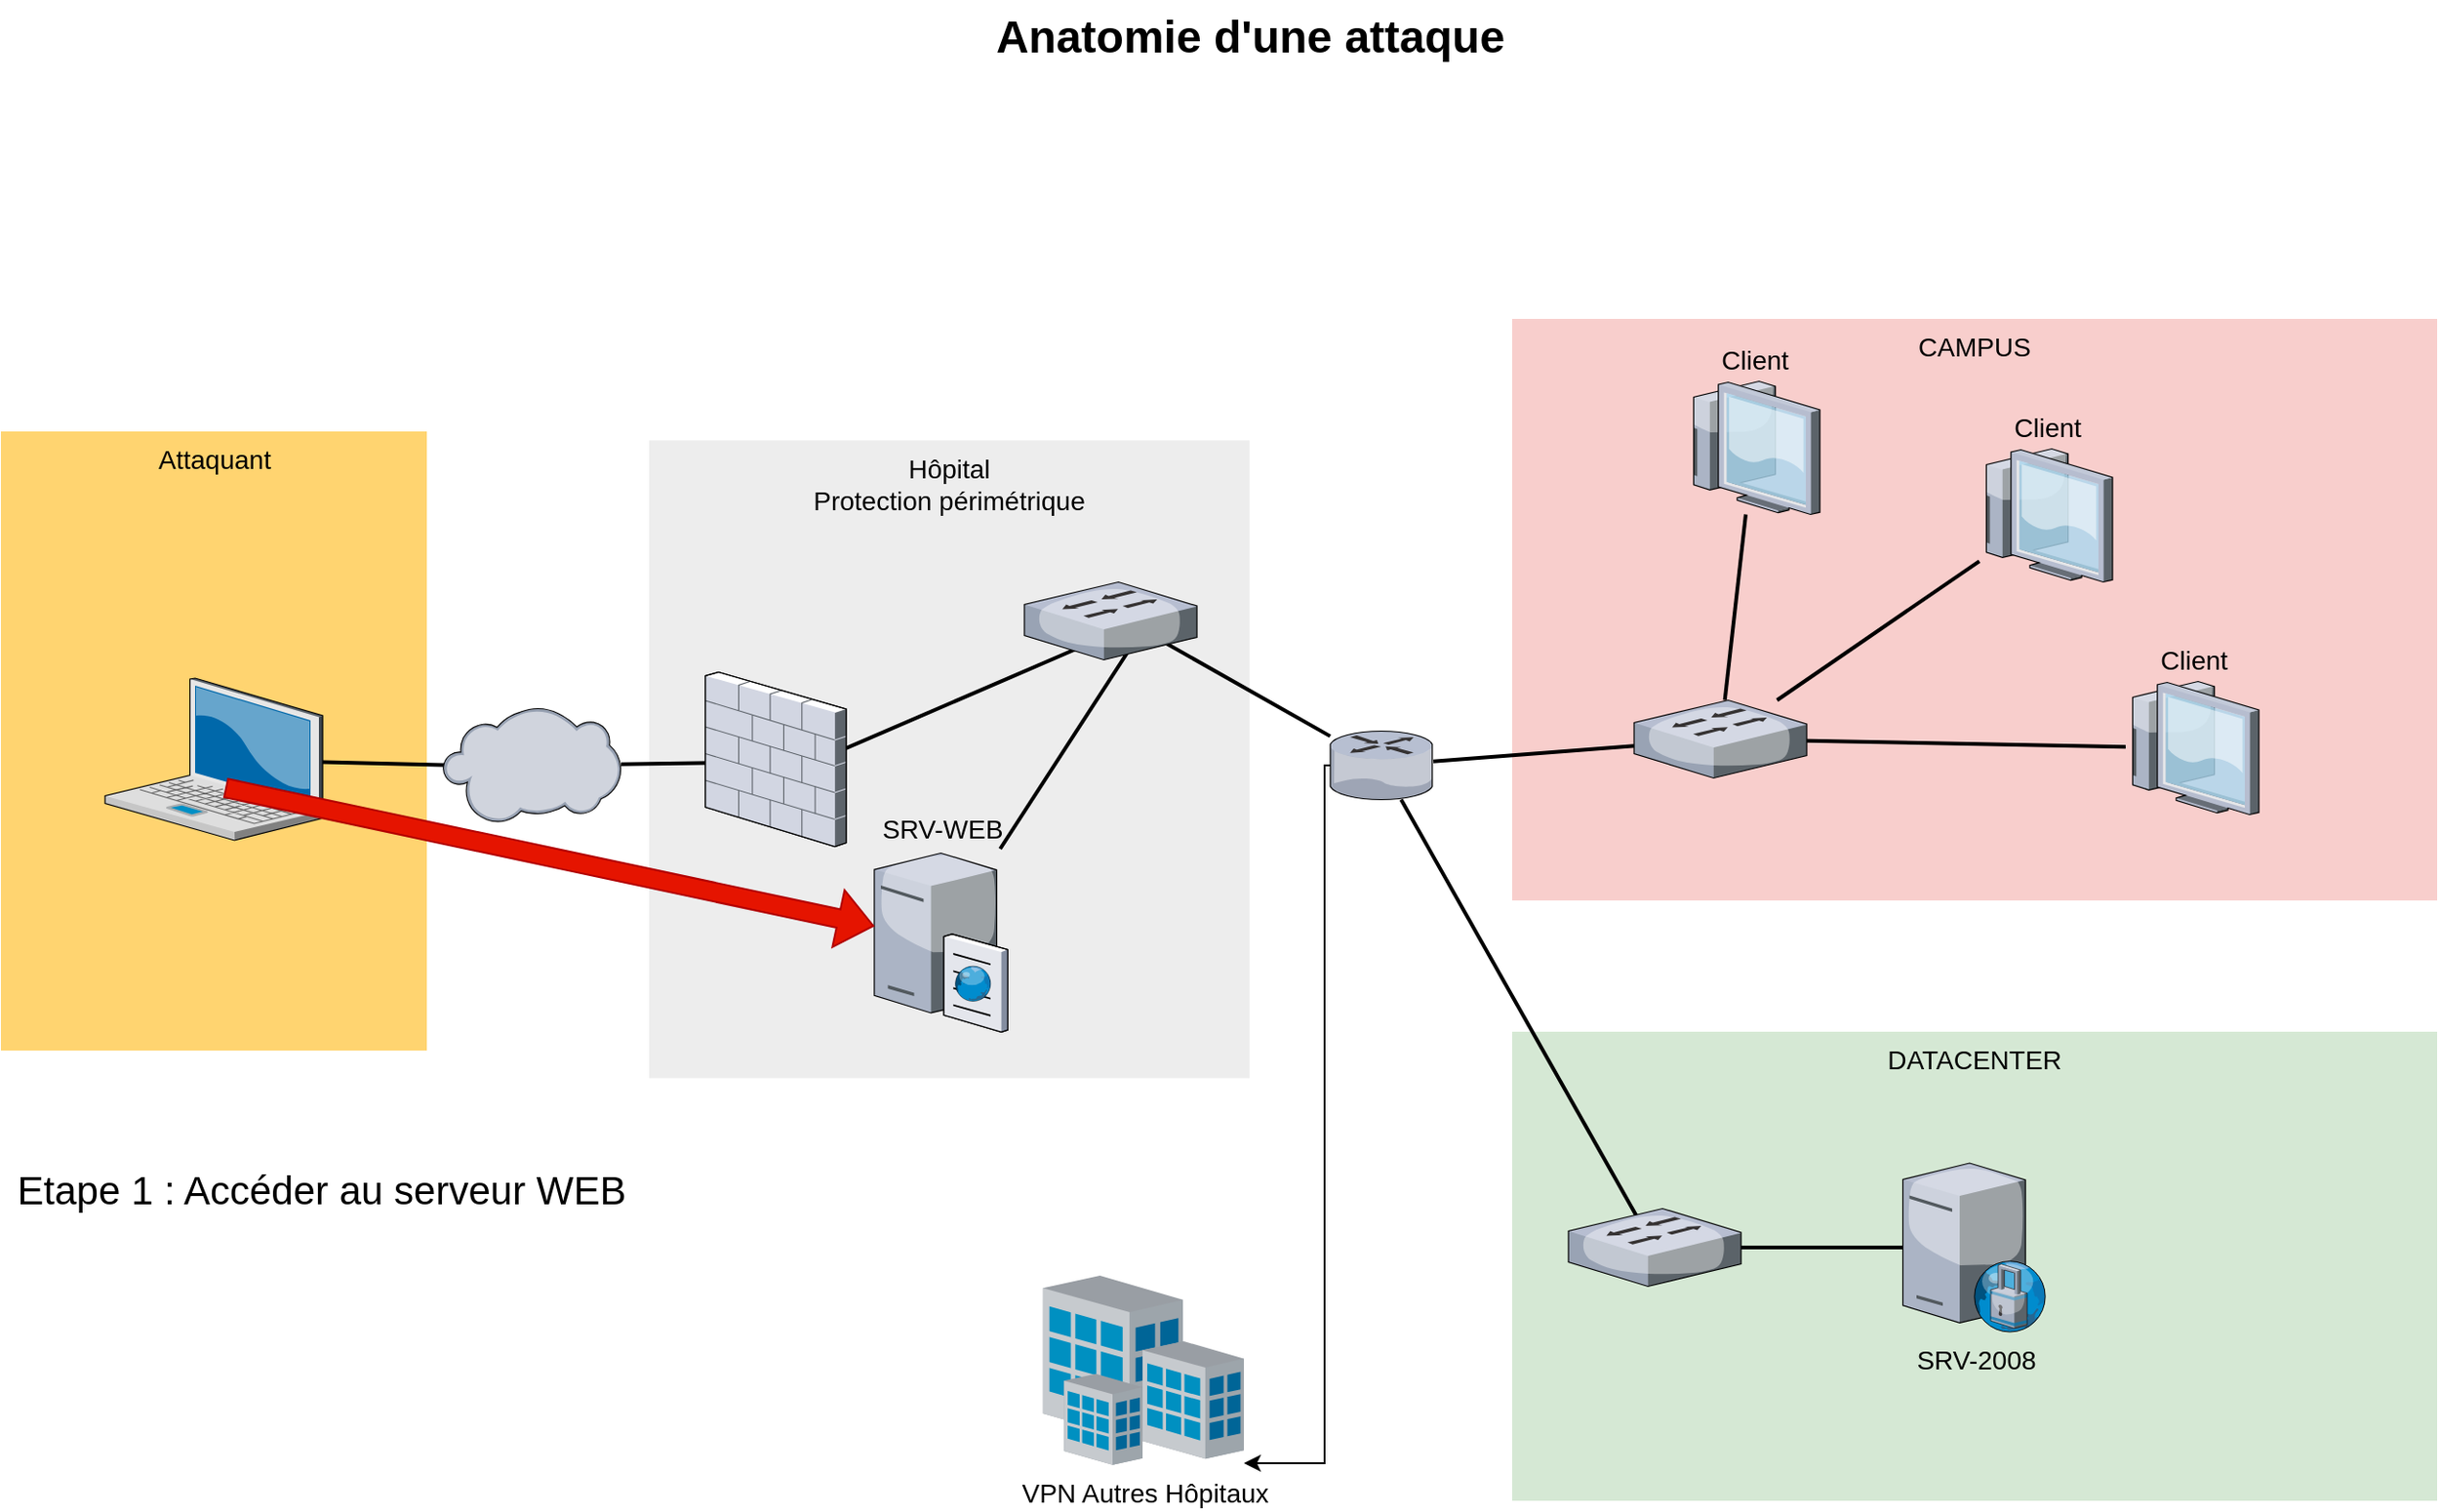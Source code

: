 <mxfile version="18.0.7" type="github">
  <diagram name="Page-1" id="e3a06f82-3646-2815-327d-82caf3d4e204">
    <mxGraphModel dx="2062" dy="1126" grid="1" gridSize="10" guides="1" tooltips="1" connect="1" arrows="1" fold="1" page="1" pageScale="1.5" pageWidth="1169" pageHeight="826" background="none" math="0" shadow="0">
      <root>
        <mxCell id="0" style=";html=1;" />
        <mxCell id="1" style=";html=1;" parent="0" />
        <mxCell id="6a7d8f32e03d9370-61" value="CAMPUS" style="whiteSpace=wrap;html=1;fillColor=#f8cecc;fontSize=14;strokeColor=none;verticalAlign=top;" parent="1" vertex="1">
          <mxGeometry x="1070" y="200" width="493" height="310" as="geometry" />
        </mxCell>
        <mxCell id="6a7d8f32e03d9370-60" value="DATACENTER" style="whiteSpace=wrap;html=1;fillColor=#d5e8d4;fontSize=14;strokeColor=none;verticalAlign=top;" parent="1" vertex="1">
          <mxGeometry x="1070" y="580" width="493" height="250" as="geometry" />
        </mxCell>
        <mxCell id="6a7d8f32e03d9370-59" value="Hôpital&lt;br&gt;Protection périmétrique" style="whiteSpace=wrap;html=1;fillColor=#EDEDED;fontSize=14;strokeColor=none;verticalAlign=top;" parent="1" vertex="1">
          <mxGeometry x="610" y="264.75" width="320" height="340" as="geometry" />
        </mxCell>
        <mxCell id="6a7d8f32e03d9370-57" value="Attaquant" style="whiteSpace=wrap;html=1;fillColor=#FFD470;gradientColor=none;fontSize=14;strokeColor=none;verticalAlign=top;" parent="1" vertex="1">
          <mxGeometry x="264.5" y="260" width="227" height="330" as="geometry" />
        </mxCell>
        <mxCell id="6a7d8f32e03d9370-35" style="edgeStyle=none;rounded=0;html=1;startSize=10;endSize=10;jettySize=auto;orthogonalLoop=1;fontSize=14;endArrow=none;endFill=0;strokeWidth=2;entryX=0.493;entryY=0.516;entryDx=0;entryDy=0;entryPerimeter=0;startArrow=none;" parent="1" source="gEVQ5dZSEpCPINI65oIb-5" edge="1" target="6a7d8f32e03d9370-20">
          <mxGeometry relative="1" as="geometry">
            <mxPoint x="637" y="693.32" as="targetPoint" />
          </mxGeometry>
        </mxCell>
        <mxCell id="6a7d8f32e03d9370-2" value="" style="verticalLabelPosition=bottom;aspect=fixed;html=1;verticalAlign=top;strokeColor=none;shape=mxgraph.citrix.laptop_2;fillColor=#66B2FF;gradientColor=#0066CC;fontSize=14;" parent="1" vertex="1">
          <mxGeometry x="320.0" y="391.5" width="116" height="86.5" as="geometry" />
        </mxCell>
        <mxCell id="6a7d8f32e03d9370-52" style="edgeStyle=none;rounded=0;html=1;startSize=10;endSize=10;jettySize=auto;orthogonalLoop=1;fontSize=14;endArrow=none;endFill=0;strokeWidth=2;" parent="1" source="6a7d8f32e03d9370-13" target="6a7d8f32e03d9370-26" edge="1">
          <mxGeometry relative="1" as="geometry" />
        </mxCell>
        <mxCell id="6a7d8f32e03d9370-56" style="edgeStyle=none;rounded=0;html=1;startSize=10;endSize=10;jettySize=auto;orthogonalLoop=1;fontSize=14;endArrow=none;endFill=0;strokeWidth=2;entryX=0.522;entryY=0.596;entryDx=0;entryDy=0;entryPerimeter=0;" parent="1" source="6a7d8f32e03d9370-13" target="gEVQ5dZSEpCPINI65oIb-7" edge="1">
          <mxGeometry relative="1" as="geometry" />
        </mxCell>
        <mxCell id="6a7d8f32e03d9370-13" value="" style="verticalLabelPosition=bottom;aspect=fixed;html=1;verticalAlign=top;strokeColor=none;shape=mxgraph.citrix.router;fillColor=#66B2FF;gradientColor=#0066CC;fontSize=14;" parent="1" vertex="1">
          <mxGeometry x="973" y="419.75" width="55" height="36.5" as="geometry" />
        </mxCell>
        <mxCell id="6a7d8f32e03d9370-15" value="SRV-WEB" style="verticalLabelPosition=top;aspect=fixed;html=1;verticalAlign=bottom;strokeColor=none;shape=mxgraph.citrix.cache_server;fillColor=#66B2FF;gradientColor=#0066CC;fontSize=14;labelPosition=center;align=center;" parent="1" vertex="1">
          <mxGeometry x="730" y="482.5" width="71" height="97.5" as="geometry" />
        </mxCell>
        <mxCell id="6a7d8f32e03d9370-47" style="edgeStyle=none;rounded=0;html=1;startSize=10;endSize=10;jettySize=auto;orthogonalLoop=1;fontSize=14;endArrow=none;endFill=0;strokeWidth=2;exitX=0.63;exitY=0.548;exitDx=0;exitDy=0;exitPerimeter=0;" parent="1" source="gEVQ5dZSEpCPINI65oIb-2" target="6a7d8f32e03d9370-13" edge="1">
          <mxGeometry relative="1" as="geometry" />
        </mxCell>
        <mxCell id="gEVQ5dZSEpCPINI65oIb-1" value="" style="edgeStyle=orthogonalEdgeStyle;rounded=0;orthogonalLoop=1;jettySize=auto;html=1;" edge="1" parent="1" source="6a7d8f32e03d9370-13" target="6a7d8f32e03d9370-31">
          <mxGeometry relative="1" as="geometry">
            <Array as="points">
              <mxPoint x="970" y="438" />
              <mxPoint x="970" y="810" />
            </Array>
          </mxGeometry>
        </mxCell>
        <mxCell id="6a7d8f32e03d9370-25" value="SRV-2008" style="verticalLabelPosition=bottom;aspect=fixed;html=1;verticalAlign=top;strokeColor=none;shape=mxgraph.citrix.proxy_server;fillColor=#66B2FF;gradientColor=#0066CC;fontSize=14;" parent="1" vertex="1">
          <mxGeometry x="1278.25" y="650" width="76.5" height="90" as="geometry" />
        </mxCell>
        <mxCell id="6a7d8f32e03d9370-53" style="edgeStyle=none;rounded=0;html=1;startSize=10;endSize=10;jettySize=auto;orthogonalLoop=1;fontSize=14;endArrow=none;endFill=0;strokeWidth=2;" parent="1" source="6a7d8f32e03d9370-26" target="6a7d8f32e03d9370-29" edge="1">
          <mxGeometry relative="1" as="geometry" />
        </mxCell>
        <mxCell id="6a7d8f32e03d9370-54" style="edgeStyle=none;rounded=0;html=1;startSize=10;endSize=10;jettySize=auto;orthogonalLoop=1;fontSize=14;endArrow=none;endFill=0;strokeWidth=2;" parent="1" source="6a7d8f32e03d9370-26" target="6a7d8f32e03d9370-28" edge="1">
          <mxGeometry relative="1" as="geometry" />
        </mxCell>
        <mxCell id="6a7d8f32e03d9370-55" style="edgeStyle=none;rounded=0;html=1;startSize=10;endSize=10;jettySize=auto;orthogonalLoop=1;fontSize=14;endArrow=none;endFill=0;strokeWidth=2;" parent="1" source="6a7d8f32e03d9370-26" target="6a7d8f32e03d9370-27" edge="1">
          <mxGeometry relative="1" as="geometry" />
        </mxCell>
        <mxCell id="6a7d8f32e03d9370-26" value="" style="verticalLabelPosition=bottom;aspect=fixed;html=1;verticalAlign=top;strokeColor=none;shape=mxgraph.citrix.switch;fillColor=#66B2FF;gradientColor=#0066CC;fontSize=14;" parent="1" vertex="1">
          <mxGeometry x="1135" y="403.25" width="92" height="41.5" as="geometry" />
        </mxCell>
        <mxCell id="6a7d8f32e03d9370-27" value="Client" style="verticalLabelPosition=top;aspect=fixed;html=1;verticalAlign=bottom;strokeColor=none;shape=mxgraph.citrix.thin_client;fillColor=#66B2FF;gradientColor=#0066CC;fontSize=14;labelPosition=center;align=center;" parent="1" vertex="1">
          <mxGeometry x="1397" y="393.25" width="71" height="71" as="geometry" />
        </mxCell>
        <mxCell id="6a7d8f32e03d9370-28" value="Client" style="verticalLabelPosition=top;aspect=fixed;html=1;verticalAlign=bottom;strokeColor=none;shape=mxgraph.citrix.thin_client;fillColor=#66B2FF;gradientColor=#0066CC;fontSize=14;labelPosition=center;align=center;" parent="1" vertex="1">
          <mxGeometry x="1319" y="269.25" width="71" height="71" as="geometry" />
        </mxCell>
        <mxCell id="6a7d8f32e03d9370-29" value="Client" style="verticalLabelPosition=top;aspect=fixed;html=1;verticalAlign=bottom;strokeColor=none;shape=mxgraph.citrix.thin_client;fillColor=#66B2FF;gradientColor=#0066CC;fontSize=14;labelPosition=center;align=center;" parent="1" vertex="1">
          <mxGeometry x="1163" y="233.25" width="71" height="71" as="geometry" />
        </mxCell>
        <mxCell id="6a7d8f32e03d9370-31" value="VPN Autres Hôpitaux" style="verticalLabelPosition=bottom;aspect=fixed;html=1;verticalAlign=top;strokeColor=none;shape=mxgraph.citrix.site;fillColor=#66B2FF;gradientColor=#0066CC;fontSize=14;" parent="1" vertex="1">
          <mxGeometry x="820" y="710" width="107" height="101" as="geometry" />
        </mxCell>
        <mxCell id="6a7d8f32e03d9370-62" value="Anatomie d&#39;une attaque" style="text;strokeColor=none;fillColor=none;html=1;fontSize=24;fontStyle=1;verticalAlign=middle;align=center;" parent="1" vertex="1">
          <mxGeometry x="499" y="30" width="861" height="40" as="geometry" />
        </mxCell>
        <mxCell id="gEVQ5dZSEpCPINI65oIb-3" style="edgeStyle=none;rounded=0;html=1;startSize=10;endSize=10;jettySize=auto;orthogonalLoop=1;fontSize=14;endArrow=none;endFill=0;strokeWidth=2;exitX=0.5;exitY=0.669;exitDx=0;exitDy=0;exitPerimeter=0;entryX=0.533;entryY=0.599;entryDx=0;entryDy=0;entryPerimeter=0;" edge="1" parent="1" source="gEVQ5dZSEpCPINI65oIb-2" target="6a7d8f32e03d9370-20">
          <mxGeometry relative="1" as="geometry">
            <mxPoint x="877.96" y="372.992" as="sourcePoint" />
            <mxPoint x="983" y="432.437" as="targetPoint" />
          </mxGeometry>
        </mxCell>
        <mxCell id="gEVQ5dZSEpCPINI65oIb-4" style="edgeStyle=none;rounded=0;html=1;startSize=10;endSize=10;jettySize=auto;orthogonalLoop=1;fontSize=14;endArrow=none;endFill=0;strokeWidth=2;" edge="1" parent="1" target="6a7d8f32e03d9370-15">
          <mxGeometry relative="1" as="geometry">
            <mxPoint x="870" y="370" as="sourcePoint" />
            <mxPoint x="719.975" y="458.979" as="targetPoint" />
          </mxGeometry>
        </mxCell>
        <mxCell id="6a7d8f32e03d9370-20" value="" style="verticalLabelPosition=bottom;aspect=fixed;html=1;verticalAlign=top;strokeColor=none;shape=mxgraph.citrix.firewall;fillColor=#66B2FF;gradientColor=#0066CC;fontSize=14;" parent="1" vertex="1">
          <mxGeometry x="640" y="388.25" width="75" height="93" as="geometry" />
        </mxCell>
        <mxCell id="gEVQ5dZSEpCPINI65oIb-2" value="" style="verticalLabelPosition=bottom;aspect=fixed;html=1;verticalAlign=top;strokeColor=none;shape=mxgraph.citrix.switch;fillColor=#66B2FF;gradientColor=#0066CC;fontSize=14;" vertex="1" parent="1">
          <mxGeometry x="810" y="340.25" width="92" height="41.5" as="geometry" />
        </mxCell>
        <mxCell id="gEVQ5dZSEpCPINI65oIb-6" value="" style="edgeStyle=none;rounded=0;html=1;startSize=10;endSize=10;jettySize=auto;orthogonalLoop=1;fontSize=14;endArrow=none;endFill=0;strokeWidth=2;entryX=0.493;entryY=0.516;entryDx=0;entryDy=0;entryPerimeter=0;" edge="1" parent="1" source="6a7d8f32e03d9370-2" target="gEVQ5dZSEpCPINI65oIb-5">
          <mxGeometry relative="1" as="geometry">
            <mxPoint x="676.975" y="436.238" as="targetPoint" />
            <mxPoint x="436" y="435.039" as="sourcePoint" />
          </mxGeometry>
        </mxCell>
        <mxCell id="gEVQ5dZSEpCPINI65oIb-5" value="" style="verticalLabelPosition=bottom;sketch=0;aspect=fixed;html=1;verticalAlign=top;strokeColor=none;align=center;outlineConnect=0;shape=mxgraph.citrix.cloud;" vertex="1" parent="1">
          <mxGeometry x="500" y="407" width="95" height="62" as="geometry" />
        </mxCell>
        <mxCell id="gEVQ5dZSEpCPINI65oIb-7" value="" style="verticalLabelPosition=bottom;aspect=fixed;html=1;verticalAlign=top;strokeColor=none;shape=mxgraph.citrix.switch;fillColor=#66B2FF;gradientColor=#0066CC;fontSize=14;" vertex="1" parent="1">
          <mxGeometry x="1100" y="674.25" width="92" height="41.5" as="geometry" />
        </mxCell>
        <mxCell id="gEVQ5dZSEpCPINI65oIb-8" style="edgeStyle=none;rounded=0;html=1;startSize=10;endSize=10;jettySize=auto;orthogonalLoop=1;fontSize=14;endArrow=none;endFill=0;strokeWidth=2;" edge="1" parent="1" source="gEVQ5dZSEpCPINI65oIb-7" target="6a7d8f32e03d9370-25">
          <mxGeometry relative="1" as="geometry">
            <mxPoint x="1020.816" y="466.25" as="sourcePoint" />
            <mxPoint x="1158.024" y="708.984" as="targetPoint" />
          </mxGeometry>
        </mxCell>
        <mxCell id="gEVQ5dZSEpCPINI65oIb-14" value="" style="shape=flexArrow;endArrow=classic;html=1;rounded=0;exitX=0.552;exitY=0.676;exitDx=0;exitDy=0;exitPerimeter=0;fillColor=#e51400;strokeColor=#B20000;" edge="1" parent="1" source="6a7d8f32e03d9370-2" target="6a7d8f32e03d9370-15">
          <mxGeometry width="50" height="50" relative="1" as="geometry">
            <mxPoint x="310" y="530.75" as="sourcePoint" />
            <mxPoint x="690" y="530.75" as="targetPoint" />
          </mxGeometry>
        </mxCell>
        <mxCell id="gEVQ5dZSEpCPINI65oIb-15" value="&lt;font style=&quot;font-size: 21px;&quot;&gt;Etape 1 : Accéder au serveur WEB&lt;/font&gt;" style="text;html=1;resizable=0;autosize=1;align=center;verticalAlign=middle;points=[];fillColor=none;strokeColor=none;rounded=0;" vertex="1" parent="1">
          <mxGeometry x="264.5" y="654.25" width="340" height="20" as="geometry" />
        </mxCell>
      </root>
    </mxGraphModel>
  </diagram>
</mxfile>
